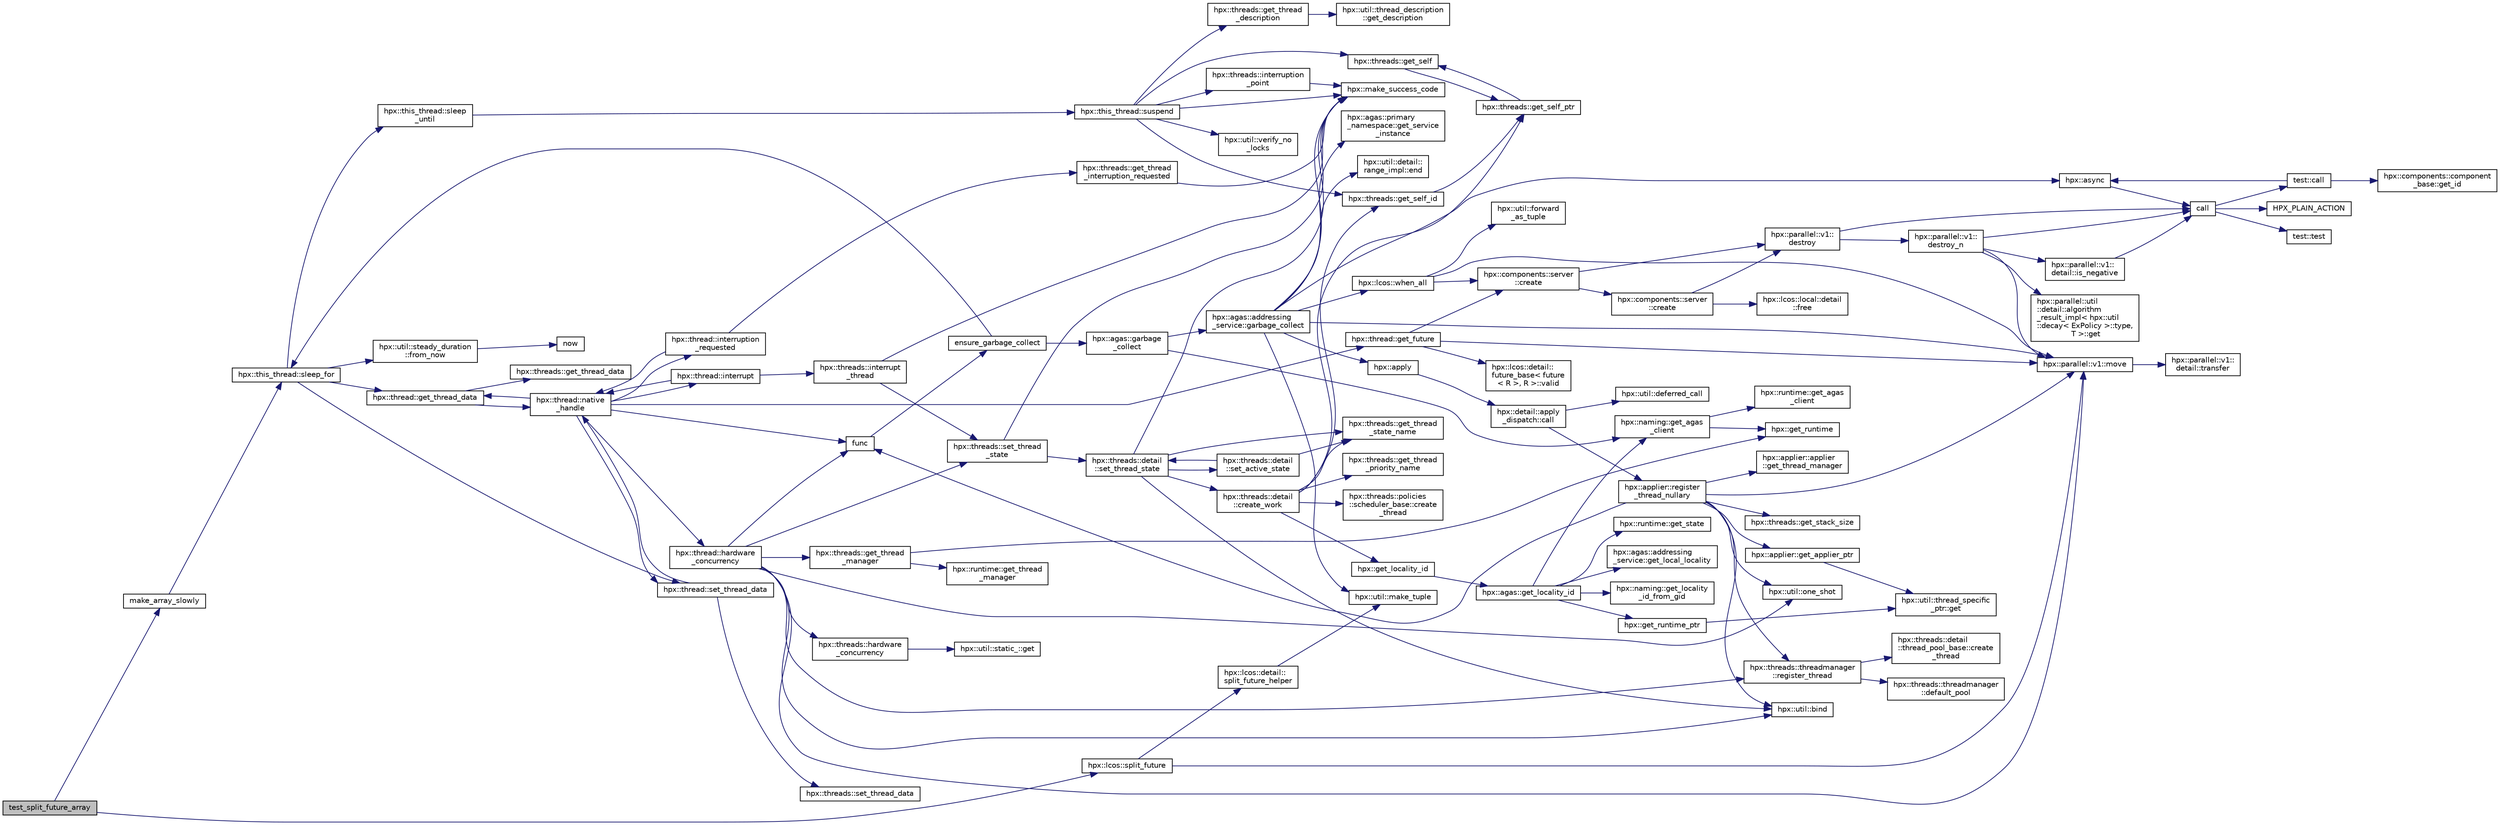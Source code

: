 digraph "test_split_future_array"
{
  edge [fontname="Helvetica",fontsize="10",labelfontname="Helvetica",labelfontsize="10"];
  node [fontname="Helvetica",fontsize="10",shape=record];
  rankdir="LR";
  Node1064 [label="test_split_future_array",height=0.2,width=0.4,color="black", fillcolor="grey75", style="filled", fontcolor="black"];
  Node1064 -> Node1065 [color="midnightblue",fontsize="10",style="solid",fontname="Helvetica"];
  Node1065 [label="make_array_slowly",height=0.2,width=0.4,color="black", fillcolor="white", style="filled",URL="$d2/d00/split__shared__future_8cpp.html#ae2b24798bf5cf57dad1627d510c9a5af"];
  Node1065 -> Node1066 [color="midnightblue",fontsize="10",style="solid",fontname="Helvetica"];
  Node1066 [label="hpx::this_thread::sleep_for",height=0.2,width=0.4,color="black", fillcolor="white", style="filled",URL="$d9/d52/namespacehpx_1_1this__thread.html#afc042a5a5fa52eef2d1d177a343435cf"];
  Node1066 -> Node1067 [color="midnightblue",fontsize="10",style="solid",fontname="Helvetica"];
  Node1067 [label="hpx::this_thread::sleep\l_until",height=0.2,width=0.4,color="black", fillcolor="white", style="filled",URL="$d9/d52/namespacehpx_1_1this__thread.html#ae12a853980115b23ff0ab8ca06622658"];
  Node1067 -> Node1068 [color="midnightblue",fontsize="10",style="solid",fontname="Helvetica"];
  Node1068 [label="hpx::this_thread::suspend",height=0.2,width=0.4,color="black", fillcolor="white", style="filled",URL="$d9/d52/namespacehpx_1_1this__thread.html#aca220026fb3014c0881d129fe31c0073"];
  Node1068 -> Node1069 [color="midnightblue",fontsize="10",style="solid",fontname="Helvetica"];
  Node1069 [label="hpx::threads::get_self",height=0.2,width=0.4,color="black", fillcolor="white", style="filled",URL="$d7/d28/namespacehpx_1_1threads.html#a07daf4d6d29233f20d66d41ab7b5b8e8"];
  Node1069 -> Node1070 [color="midnightblue",fontsize="10",style="solid",fontname="Helvetica"];
  Node1070 [label="hpx::threads::get_self_ptr",height=0.2,width=0.4,color="black", fillcolor="white", style="filled",URL="$d7/d28/namespacehpx_1_1threads.html#a22877ae347ad884cde3a51397dad6c53"];
  Node1070 -> Node1069 [color="midnightblue",fontsize="10",style="solid",fontname="Helvetica"];
  Node1068 -> Node1071 [color="midnightblue",fontsize="10",style="solid",fontname="Helvetica"];
  Node1071 [label="hpx::threads::get_self_id",height=0.2,width=0.4,color="black", fillcolor="white", style="filled",URL="$d7/d28/namespacehpx_1_1threads.html#afafe0f900b9fac3d4ed3c747625c1cfe"];
  Node1071 -> Node1070 [color="midnightblue",fontsize="10",style="solid",fontname="Helvetica"];
  Node1068 -> Node1072 [color="midnightblue",fontsize="10",style="solid",fontname="Helvetica"];
  Node1072 [label="hpx::threads::interruption\l_point",height=0.2,width=0.4,color="black", fillcolor="white", style="filled",URL="$d7/d28/namespacehpx_1_1threads.html#ada6ec56a12b050707311d8c628089059"];
  Node1072 -> Node1073 [color="midnightblue",fontsize="10",style="solid",fontname="Helvetica"];
  Node1073 [label="hpx::make_success_code",height=0.2,width=0.4,color="black", fillcolor="white", style="filled",URL="$d8/d83/namespacehpx.html#a0e8512a8f49e2a6c8185061181419d8f",tooltip="Returns error_code(hpx::success, \"success\", mode). "];
  Node1068 -> Node1074 [color="midnightblue",fontsize="10",style="solid",fontname="Helvetica"];
  Node1074 [label="hpx::util::verify_no\l_locks",height=0.2,width=0.4,color="black", fillcolor="white", style="filled",URL="$df/dad/namespacehpx_1_1util.html#ae0e1837ee6f09b79b26c2e788d2e9fc9"];
  Node1068 -> Node1075 [color="midnightblue",fontsize="10",style="solid",fontname="Helvetica"];
  Node1075 [label="hpx::threads::get_thread\l_description",height=0.2,width=0.4,color="black", fillcolor="white", style="filled",URL="$d7/d28/namespacehpx_1_1threads.html#a42fc18a7a680f4e8bc633a4b4c956701"];
  Node1075 -> Node1076 [color="midnightblue",fontsize="10",style="solid",fontname="Helvetica"];
  Node1076 [label="hpx::util::thread_description\l::get_description",height=0.2,width=0.4,color="black", fillcolor="white", style="filled",URL="$df/d9e/structhpx_1_1util_1_1thread__description.html#a8c834e14eca6eb228188022577f9f952"];
  Node1068 -> Node1073 [color="midnightblue",fontsize="10",style="solid",fontname="Helvetica"];
  Node1066 -> Node1077 [color="midnightblue",fontsize="10",style="solid",fontname="Helvetica"];
  Node1077 [label="hpx::util::steady_duration\l::from_now",height=0.2,width=0.4,color="black", fillcolor="white", style="filled",URL="$d9/d4f/classhpx_1_1util_1_1steady__duration.html#a0132206d767cd0f7395507b40111a153"];
  Node1077 -> Node1078 [color="midnightblue",fontsize="10",style="solid",fontname="Helvetica"];
  Node1078 [label="now",height=0.2,width=0.4,color="black", fillcolor="white", style="filled",URL="$de/db3/1d__stencil__1__omp_8cpp.html#a89e9667753dccfac455bd37a7a3a7b16"];
  Node1066 -> Node1079 [color="midnightblue",fontsize="10",style="solid",fontname="Helvetica"];
  Node1079 [label="hpx::thread::get_thread_data",height=0.2,width=0.4,color="black", fillcolor="white", style="filled",URL="$de/d9b/classhpx_1_1thread.html#a4535ef82cec3b953d2c941d20e3e3904"];
  Node1079 -> Node1080 [color="midnightblue",fontsize="10",style="solid",fontname="Helvetica"];
  Node1080 [label="hpx::threads::get_thread_data",height=0.2,width=0.4,color="black", fillcolor="white", style="filled",URL="$d7/d28/namespacehpx_1_1threads.html#a8737931ff6303807225f735b2b384ae4"];
  Node1079 -> Node1081 [color="midnightblue",fontsize="10",style="solid",fontname="Helvetica"];
  Node1081 [label="hpx::thread::native\l_handle",height=0.2,width=0.4,color="black", fillcolor="white", style="filled",URL="$de/d9b/classhpx_1_1thread.html#acf48190d264ab64c1c4ec99d0b421b5a"];
  Node1081 -> Node1082 [color="midnightblue",fontsize="10",style="solid",fontname="Helvetica"];
  Node1082 [label="hpx::thread::hardware\l_concurrency",height=0.2,width=0.4,color="black", fillcolor="white", style="filled",URL="$de/d9b/classhpx_1_1thread.html#a8e4fff210e02485ba493bc3a2a956c03"];
  Node1082 -> Node1083 [color="midnightblue",fontsize="10",style="solid",fontname="Helvetica"];
  Node1083 [label="hpx::threads::hardware\l_concurrency",height=0.2,width=0.4,color="black", fillcolor="white", style="filled",URL="$d7/d28/namespacehpx_1_1threads.html#aa8752a235478d2ad7b5ac467b63ab527"];
  Node1083 -> Node1084 [color="midnightblue",fontsize="10",style="solid",fontname="Helvetica"];
  Node1084 [label="hpx::util::static_::get",height=0.2,width=0.4,color="black", fillcolor="white", style="filled",URL="$d3/dbb/structhpx_1_1util_1_1static__.html#a2967c633948a3bf17a3b5405ef5a8318"];
  Node1082 -> Node1085 [color="midnightblue",fontsize="10",style="solid",fontname="Helvetica"];
  Node1085 [label="func",height=0.2,width=0.4,color="black", fillcolor="white", style="filled",URL="$d8/dfd/id__type__ref__counting__1032_8cpp.html#ab811b86ea5107ffb3351fcaa29d2c652"];
  Node1085 -> Node1086 [color="midnightblue",fontsize="10",style="solid",fontname="Helvetica"];
  Node1086 [label="ensure_garbage_collect",height=0.2,width=0.4,color="black", fillcolor="white", style="filled",URL="$d8/dfd/id__type__ref__counting__1032_8cpp.html#a5264b94bf7c262ac0e521fb290d476d5"];
  Node1086 -> Node1066 [color="midnightblue",fontsize="10",style="solid",fontname="Helvetica"];
  Node1086 -> Node1087 [color="midnightblue",fontsize="10",style="solid",fontname="Helvetica"];
  Node1087 [label="hpx::agas::garbage\l_collect",height=0.2,width=0.4,color="black", fillcolor="white", style="filled",URL="$dc/d54/namespacehpx_1_1agas.html#a951337adc4f9bd6df00a50737468e911"];
  Node1087 -> Node1088 [color="midnightblue",fontsize="10",style="solid",fontname="Helvetica"];
  Node1088 [label="hpx::naming::get_agas\l_client",height=0.2,width=0.4,color="black", fillcolor="white", style="filled",URL="$d4/dc9/namespacehpx_1_1naming.html#a0408fffd5d34b620712a801b0ae3b032"];
  Node1088 -> Node1089 [color="midnightblue",fontsize="10",style="solid",fontname="Helvetica"];
  Node1089 [label="hpx::get_runtime",height=0.2,width=0.4,color="black", fillcolor="white", style="filled",URL="$d8/d83/namespacehpx.html#aef902cc6c7dd3b9fbadf34d1e850a070"];
  Node1088 -> Node1090 [color="midnightblue",fontsize="10",style="solid",fontname="Helvetica"];
  Node1090 [label="hpx::runtime::get_agas\l_client",height=0.2,width=0.4,color="black", fillcolor="white", style="filled",URL="$d0/d7b/classhpx_1_1runtime.html#aeb5dddd30d6b9861669af8ad44d1a96a"];
  Node1087 -> Node1091 [color="midnightblue",fontsize="10",style="solid",fontname="Helvetica"];
  Node1091 [label="hpx::agas::addressing\l_service::garbage_collect",height=0.2,width=0.4,color="black", fillcolor="white", style="filled",URL="$db/d58/structhpx_1_1agas_1_1addressing__service.html#a87dcae0eacf6e62d5103ebf516d86f63"];
  Node1091 -> Node1073 [color="midnightblue",fontsize="10",style="solid",fontname="Helvetica"];
  Node1091 -> Node1092 [color="midnightblue",fontsize="10",style="solid",fontname="Helvetica"];
  Node1092 [label="hpx::agas::primary\l_namespace::get_service\l_instance",height=0.2,width=0.4,color="black", fillcolor="white", style="filled",URL="$d1/d43/structhpx_1_1agas_1_1primary__namespace.html#a7630ff0f30ff8c23b13b4672c5350e2e"];
  Node1091 -> Node1093 [color="midnightblue",fontsize="10",style="solid",fontname="Helvetica"];
  Node1093 [label="hpx::util::make_tuple",height=0.2,width=0.4,color="black", fillcolor="white", style="filled",URL="$df/dad/namespacehpx_1_1util.html#a06fa74211a987d208e013f400a9f5328"];
  Node1091 -> Node1094 [color="midnightblue",fontsize="10",style="solid",fontname="Helvetica"];
  Node1094 [label="hpx::util::detail::\lrange_impl::end",height=0.2,width=0.4,color="black", fillcolor="white", style="filled",URL="$d4/d4a/namespacehpx_1_1util_1_1detail_1_1range__impl.html#afb2ea48b0902f52ee4d8b764807b4316"];
  Node1091 -> Node1095 [color="midnightblue",fontsize="10",style="solid",fontname="Helvetica"];
  Node1095 [label="hpx::apply",height=0.2,width=0.4,color="black", fillcolor="white", style="filled",URL="$d8/d83/namespacehpx.html#aa87762f0db0731d385f3fdfdb25d59fc"];
  Node1095 -> Node1096 [color="midnightblue",fontsize="10",style="solid",fontname="Helvetica"];
  Node1096 [label="hpx::detail::apply\l_dispatch::call",height=0.2,width=0.4,color="black", fillcolor="white", style="filled",URL="$db/de8/structhpx_1_1detail_1_1apply__dispatch.html#a0755fab16d281e74bcff0f8045be9459"];
  Node1096 -> Node1097 [color="midnightblue",fontsize="10",style="solid",fontname="Helvetica"];
  Node1097 [label="hpx::applier::register\l_thread_nullary",height=0.2,width=0.4,color="black", fillcolor="white", style="filled",URL="$d8/dcb/namespacehpx_1_1applier.html#a401cd1145927e58d74d1eb52aaccd936"];
  Node1097 -> Node1098 [color="midnightblue",fontsize="10",style="solid",fontname="Helvetica"];
  Node1098 [label="hpx::applier::get_applier_ptr",height=0.2,width=0.4,color="black", fillcolor="white", style="filled",URL="$d8/dcb/namespacehpx_1_1applier.html#a617483cf2b77ad3a0aa428ade7b35299"];
  Node1098 -> Node1099 [color="midnightblue",fontsize="10",style="solid",fontname="Helvetica"];
  Node1099 [label="hpx::util::thread_specific\l_ptr::get",height=0.2,width=0.4,color="black", fillcolor="white", style="filled",URL="$d4/d4c/structhpx_1_1util_1_1thread__specific__ptr.html#a3b27d8520710478aa41d1f74206bdba9"];
  Node1097 -> Node1085 [color="midnightblue",fontsize="10",style="solid",fontname="Helvetica"];
  Node1097 -> Node1100 [color="midnightblue",fontsize="10",style="solid",fontname="Helvetica"];
  Node1100 [label="hpx::util::bind",height=0.2,width=0.4,color="black", fillcolor="white", style="filled",URL="$df/dad/namespacehpx_1_1util.html#ad844caedf82a0173d6909d910c3e48c6"];
  Node1097 -> Node1101 [color="midnightblue",fontsize="10",style="solid",fontname="Helvetica"];
  Node1101 [label="hpx::util::one_shot",height=0.2,width=0.4,color="black", fillcolor="white", style="filled",URL="$df/dad/namespacehpx_1_1util.html#a273e61be42a72415291e0ec0a4f28c7a"];
  Node1097 -> Node1102 [color="midnightblue",fontsize="10",style="solid",fontname="Helvetica"];
  Node1102 [label="hpx::parallel::v1::move",height=0.2,width=0.4,color="black", fillcolor="white", style="filled",URL="$db/db9/namespacehpx_1_1parallel_1_1v1.html#aa7c4ede081ce786c9d1eb1adff495cfc"];
  Node1102 -> Node1103 [color="midnightblue",fontsize="10",style="solid",fontname="Helvetica"];
  Node1103 [label="hpx::parallel::v1::\ldetail::transfer",height=0.2,width=0.4,color="black", fillcolor="white", style="filled",URL="$d2/ddd/namespacehpx_1_1parallel_1_1v1_1_1detail.html#ab1b56a05e1885ca7cc7ffa1804dd2f3c"];
  Node1097 -> Node1104 [color="midnightblue",fontsize="10",style="solid",fontname="Helvetica"];
  Node1104 [label="hpx::threads::get_stack_size",height=0.2,width=0.4,color="black", fillcolor="white", style="filled",URL="$d7/d28/namespacehpx_1_1threads.html#af597241b3c2785150be206737ca04aa6",tooltip="The get_stack_size function is part of the thread related API. It. "];
  Node1097 -> Node1105 [color="midnightblue",fontsize="10",style="solid",fontname="Helvetica"];
  Node1105 [label="hpx::applier::applier\l::get_thread_manager",height=0.2,width=0.4,color="black", fillcolor="white", style="filled",URL="$da/dcb/classhpx_1_1applier_1_1applier.html#acc36d583973701e573be39da97bba866",tooltip="Access the thread-manager instance associated with this applier. "];
  Node1097 -> Node1106 [color="midnightblue",fontsize="10",style="solid",fontname="Helvetica"];
  Node1106 [label="hpx::threads::threadmanager\l::register_thread",height=0.2,width=0.4,color="black", fillcolor="white", style="filled",URL="$d5/daa/classhpx_1_1threads_1_1threadmanager.html#a7f79c7578e08a60ca45eb276ce8133d8"];
  Node1106 -> Node1107 [color="midnightblue",fontsize="10",style="solid",fontname="Helvetica"];
  Node1107 [label="hpx::threads::threadmanager\l::default_pool",height=0.2,width=0.4,color="black", fillcolor="white", style="filled",URL="$d5/daa/classhpx_1_1threads_1_1threadmanager.html#a851f067d03b5dd1c5e6a9a6a841e05df"];
  Node1106 -> Node1108 [color="midnightblue",fontsize="10",style="solid",fontname="Helvetica"];
  Node1108 [label="hpx::threads::detail\l::thread_pool_base::create\l_thread",height=0.2,width=0.4,color="black", fillcolor="white", style="filled",URL="$de/dae/classhpx_1_1threads_1_1detail_1_1thread__pool__base.html#ad35d3779eef6f4528e62a26d71b34b34"];
  Node1096 -> Node1109 [color="midnightblue",fontsize="10",style="solid",fontname="Helvetica"];
  Node1109 [label="hpx::util::deferred_call",height=0.2,width=0.4,color="black", fillcolor="white", style="filled",URL="$df/dad/namespacehpx_1_1util.html#acdded623c658a7a3436f7e76bc9d881c"];
  Node1091 -> Node1102 [color="midnightblue",fontsize="10",style="solid",fontname="Helvetica"];
  Node1091 -> Node1110 [color="midnightblue",fontsize="10",style="solid",fontname="Helvetica"];
  Node1110 [label="hpx::async",height=0.2,width=0.4,color="black", fillcolor="white", style="filled",URL="$d8/d83/namespacehpx.html#acb7d8e37b73b823956ce144f9a57eaa4"];
  Node1110 -> Node1111 [color="midnightblue",fontsize="10",style="solid",fontname="Helvetica"];
  Node1111 [label="call",height=0.2,width=0.4,color="black", fillcolor="white", style="filled",URL="$d2/d67/promise__1620_8cpp.html#a58357f0b82bc761e1d0b9091ed563a70"];
  Node1111 -> Node1112 [color="midnightblue",fontsize="10",style="solid",fontname="Helvetica"];
  Node1112 [label="test::test",height=0.2,width=0.4,color="black", fillcolor="white", style="filled",URL="$d8/d89/structtest.html#ab42d5ece712d716b04cb3f686f297a26"];
  Node1111 -> Node1113 [color="midnightblue",fontsize="10",style="solid",fontname="Helvetica"];
  Node1113 [label="HPX_PLAIN_ACTION",height=0.2,width=0.4,color="black", fillcolor="white", style="filled",URL="$d2/d67/promise__1620_8cpp.html#ab96aab827a4b1fcaf66cfe0ba83fef23"];
  Node1111 -> Node1114 [color="midnightblue",fontsize="10",style="solid",fontname="Helvetica"];
  Node1114 [label="test::call",height=0.2,width=0.4,color="black", fillcolor="white", style="filled",URL="$d8/d89/structtest.html#aeb29e7ed6518b9426ccf1344c52620ae"];
  Node1114 -> Node1110 [color="midnightblue",fontsize="10",style="solid",fontname="Helvetica"];
  Node1114 -> Node1115 [color="midnightblue",fontsize="10",style="solid",fontname="Helvetica"];
  Node1115 [label="hpx::components::component\l_base::get_id",height=0.2,width=0.4,color="black", fillcolor="white", style="filled",URL="$d2/de6/classhpx_1_1components_1_1component__base.html#a4c8fd93514039bdf01c48d66d82b19cd"];
  Node1091 -> Node1116 [color="midnightblue",fontsize="10",style="solid",fontname="Helvetica"];
  Node1116 [label="hpx::lcos::when_all",height=0.2,width=0.4,color="black", fillcolor="white", style="filled",URL="$d2/dc9/namespacehpx_1_1lcos.html#a1a6fb024d8690923fb185d5aee204d54"];
  Node1116 -> Node1117 [color="midnightblue",fontsize="10",style="solid",fontname="Helvetica"];
  Node1117 [label="hpx::util::forward\l_as_tuple",height=0.2,width=0.4,color="black", fillcolor="white", style="filled",URL="$df/dad/namespacehpx_1_1util.html#ab7c31e3f24c3302a4f67b6735a6fa597"];
  Node1116 -> Node1102 [color="midnightblue",fontsize="10",style="solid",fontname="Helvetica"];
  Node1116 -> Node1118 [color="midnightblue",fontsize="10",style="solid",fontname="Helvetica"];
  Node1118 [label="hpx::components::server\l::create",height=0.2,width=0.4,color="black", fillcolor="white", style="filled",URL="$d2/da2/namespacehpx_1_1components_1_1server.html#ac776c89f3d68ceb910e8cee9fa937ab4",tooltip="Create arrays of components using their default constructor. "];
  Node1118 -> Node1119 [color="midnightblue",fontsize="10",style="solid",fontname="Helvetica"];
  Node1119 [label="hpx::components::server\l::create",height=0.2,width=0.4,color="black", fillcolor="white", style="filled",URL="$d2/da2/namespacehpx_1_1components_1_1server.html#a77d26de181c97b444565e230577981bd"];
  Node1119 -> Node1120 [color="midnightblue",fontsize="10",style="solid",fontname="Helvetica"];
  Node1120 [label="hpx::lcos::local::detail\l::free",height=0.2,width=0.4,color="black", fillcolor="white", style="filled",URL="$d4/dcb/namespacehpx_1_1lcos_1_1local_1_1detail.html#a55a940f019734e9bb045dc123cd80e48"];
  Node1119 -> Node1121 [color="midnightblue",fontsize="10",style="solid",fontname="Helvetica"];
  Node1121 [label="hpx::parallel::v1::\ldestroy",height=0.2,width=0.4,color="black", fillcolor="white", style="filled",URL="$db/db9/namespacehpx_1_1parallel_1_1v1.html#acf303558375048e8a7cc9a2c2e09477f"];
  Node1121 -> Node1111 [color="midnightblue",fontsize="10",style="solid",fontname="Helvetica"];
  Node1121 -> Node1122 [color="midnightblue",fontsize="10",style="solid",fontname="Helvetica"];
  Node1122 [label="hpx::parallel::v1::\ldestroy_n",height=0.2,width=0.4,color="black", fillcolor="white", style="filled",URL="$db/db9/namespacehpx_1_1parallel_1_1v1.html#a71d0691132a300690163f5636bcd5bd3"];
  Node1122 -> Node1123 [color="midnightblue",fontsize="10",style="solid",fontname="Helvetica"];
  Node1123 [label="hpx::parallel::v1::\ldetail::is_negative",height=0.2,width=0.4,color="black", fillcolor="white", style="filled",URL="$d2/ddd/namespacehpx_1_1parallel_1_1v1_1_1detail.html#adf2e40fc4b20ad0fd442ee3118a4d527"];
  Node1123 -> Node1111 [color="midnightblue",fontsize="10",style="solid",fontname="Helvetica"];
  Node1122 -> Node1124 [color="midnightblue",fontsize="10",style="solid",fontname="Helvetica"];
  Node1124 [label="hpx::parallel::util\l::detail::algorithm\l_result_impl\< hpx::util\l::decay\< ExPolicy \>::type,\l T \>::get",height=0.2,width=0.4,color="black", fillcolor="white", style="filled",URL="$d2/d42/structhpx_1_1parallel_1_1util_1_1detail_1_1algorithm__result__impl.html#ab5b051e8ec74eff5e0e62fd63f5d377e"];
  Node1122 -> Node1102 [color="midnightblue",fontsize="10",style="solid",fontname="Helvetica"];
  Node1122 -> Node1111 [color="midnightblue",fontsize="10",style="solid",fontname="Helvetica"];
  Node1118 -> Node1121 [color="midnightblue",fontsize="10",style="solid",fontname="Helvetica"];
  Node1082 -> Node1100 [color="midnightblue",fontsize="10",style="solid",fontname="Helvetica"];
  Node1082 -> Node1101 [color="midnightblue",fontsize="10",style="solid",fontname="Helvetica"];
  Node1082 -> Node1102 [color="midnightblue",fontsize="10",style="solid",fontname="Helvetica"];
  Node1082 -> Node1125 [color="midnightblue",fontsize="10",style="solid",fontname="Helvetica"];
  Node1125 [label="hpx::threads::get_thread\l_manager",height=0.2,width=0.4,color="black", fillcolor="white", style="filled",URL="$d7/d28/namespacehpx_1_1threads.html#a076973c3a53beadde7d967e22c4f6cce"];
  Node1125 -> Node1089 [color="midnightblue",fontsize="10",style="solid",fontname="Helvetica"];
  Node1125 -> Node1126 [color="midnightblue",fontsize="10",style="solid",fontname="Helvetica"];
  Node1126 [label="hpx::runtime::get_thread\l_manager",height=0.2,width=0.4,color="black", fillcolor="white", style="filled",URL="$d0/d7b/classhpx_1_1runtime.html#a865b12d57fcd44a8d3dda3e35414f563"];
  Node1082 -> Node1106 [color="midnightblue",fontsize="10",style="solid",fontname="Helvetica"];
  Node1082 -> Node1127 [color="midnightblue",fontsize="10",style="solid",fontname="Helvetica"];
  Node1127 [label="hpx::threads::set_thread\l_state",height=0.2,width=0.4,color="black", fillcolor="white", style="filled",URL="$d7/d28/namespacehpx_1_1threads.html#ac0690ad16ad778bcc79dcd727cc33025",tooltip="Set the thread state of the thread referenced by the thread_id id. "];
  Node1127 -> Node1073 [color="midnightblue",fontsize="10",style="solid",fontname="Helvetica"];
  Node1127 -> Node1128 [color="midnightblue",fontsize="10",style="solid",fontname="Helvetica"];
  Node1128 [label="hpx::threads::detail\l::set_thread_state",height=0.2,width=0.4,color="black", fillcolor="white", style="filled",URL="$d2/dd1/namespacehpx_1_1threads_1_1detail.html#af85ddc854c4a149bf1738eb1b111b9ab"];
  Node1128 -> Node1129 [color="midnightblue",fontsize="10",style="solid",fontname="Helvetica"];
  Node1129 [label="hpx::threads::get_thread\l_state_name",height=0.2,width=0.4,color="black", fillcolor="white", style="filled",URL="$d7/d28/namespacehpx_1_1threads.html#a26f91ea8d2195f165c033241c5cd11db"];
  Node1128 -> Node1073 [color="midnightblue",fontsize="10",style="solid",fontname="Helvetica"];
  Node1128 -> Node1100 [color="midnightblue",fontsize="10",style="solid",fontname="Helvetica"];
  Node1128 -> Node1130 [color="midnightblue",fontsize="10",style="solid",fontname="Helvetica"];
  Node1130 [label="hpx::threads::detail\l::set_active_state",height=0.2,width=0.4,color="black", fillcolor="white", style="filled",URL="$d2/dd1/namespacehpx_1_1threads_1_1detail.html#a45884a5bf04ad66a4f259231a3947e76"];
  Node1130 -> Node1129 [color="midnightblue",fontsize="10",style="solid",fontname="Helvetica"];
  Node1130 -> Node1128 [color="midnightblue",fontsize="10",style="solid",fontname="Helvetica"];
  Node1128 -> Node1131 [color="midnightblue",fontsize="10",style="solid",fontname="Helvetica"];
  Node1131 [label="hpx::threads::detail\l::create_work",height=0.2,width=0.4,color="black", fillcolor="white", style="filled",URL="$d2/dd1/namespacehpx_1_1threads_1_1detail.html#ae22384a3c1b1a1940032fad068fb54b1"];
  Node1131 -> Node1129 [color="midnightblue",fontsize="10",style="solid",fontname="Helvetica"];
  Node1131 -> Node1132 [color="midnightblue",fontsize="10",style="solid",fontname="Helvetica"];
  Node1132 [label="hpx::threads::get_thread\l_priority_name",height=0.2,width=0.4,color="black", fillcolor="white", style="filled",URL="$d7/d28/namespacehpx_1_1threads.html#a9c6b2fec0c1cf5b06ff83ce756ca6d42"];
  Node1131 -> Node1070 [color="midnightblue",fontsize="10",style="solid",fontname="Helvetica"];
  Node1131 -> Node1071 [color="midnightblue",fontsize="10",style="solid",fontname="Helvetica"];
  Node1131 -> Node1133 [color="midnightblue",fontsize="10",style="solid",fontname="Helvetica"];
  Node1133 [label="hpx::get_locality_id",height=0.2,width=0.4,color="black", fillcolor="white", style="filled",URL="$d8/d83/namespacehpx.html#a158d7c54a657bb364c1704033010697b",tooltip="Return the number of the locality this function is being called from. "];
  Node1133 -> Node1134 [color="midnightblue",fontsize="10",style="solid",fontname="Helvetica"];
  Node1134 [label="hpx::agas::get_locality_id",height=0.2,width=0.4,color="black", fillcolor="white", style="filled",URL="$dc/d54/namespacehpx_1_1agas.html#a491cc2ddecdf0f1a9129900caa6a4d3e"];
  Node1134 -> Node1135 [color="midnightblue",fontsize="10",style="solid",fontname="Helvetica"];
  Node1135 [label="hpx::get_runtime_ptr",height=0.2,width=0.4,color="black", fillcolor="white", style="filled",URL="$d8/d83/namespacehpx.html#af29daf2bb3e01b4d6495a1742b6cce64"];
  Node1135 -> Node1099 [color="midnightblue",fontsize="10",style="solid",fontname="Helvetica"];
  Node1134 -> Node1136 [color="midnightblue",fontsize="10",style="solid",fontname="Helvetica"];
  Node1136 [label="hpx::runtime::get_state",height=0.2,width=0.4,color="black", fillcolor="white", style="filled",URL="$d0/d7b/classhpx_1_1runtime.html#ab405f80e060dac95d624520f38b0524c"];
  Node1134 -> Node1088 [color="midnightblue",fontsize="10",style="solid",fontname="Helvetica"];
  Node1134 -> Node1137 [color="midnightblue",fontsize="10",style="solid",fontname="Helvetica"];
  Node1137 [label="hpx::agas::addressing\l_service::get_local_locality",height=0.2,width=0.4,color="black", fillcolor="white", style="filled",URL="$db/d58/structhpx_1_1agas_1_1addressing__service.html#ab52c19a37c2a7a006c6c15f90ad0539c"];
  Node1134 -> Node1138 [color="midnightblue",fontsize="10",style="solid",fontname="Helvetica"];
  Node1138 [label="hpx::naming::get_locality\l_id_from_gid",height=0.2,width=0.4,color="black", fillcolor="white", style="filled",URL="$d4/dc9/namespacehpx_1_1naming.html#a7fd43037784560bd04fda9b49e33529f"];
  Node1131 -> Node1139 [color="midnightblue",fontsize="10",style="solid",fontname="Helvetica"];
  Node1139 [label="hpx::threads::policies\l::scheduler_base::create\l_thread",height=0.2,width=0.4,color="black", fillcolor="white", style="filled",URL="$dd/d7e/structhpx_1_1threads_1_1policies_1_1scheduler__base.html#ad3b05cd7f363cc8e8410ce368c3794e0"];
  Node1081 -> Node1140 [color="midnightblue",fontsize="10",style="solid",fontname="Helvetica"];
  Node1140 [label="hpx::thread::interrupt",height=0.2,width=0.4,color="black", fillcolor="white", style="filled",URL="$de/d9b/classhpx_1_1thread.html#ac34d0d033aa743c476a79dbc2e1a8a39"];
  Node1140 -> Node1141 [color="midnightblue",fontsize="10",style="solid",fontname="Helvetica"];
  Node1141 [label="hpx::threads::interrupt\l_thread",height=0.2,width=0.4,color="black", fillcolor="white", style="filled",URL="$d7/d28/namespacehpx_1_1threads.html#a6bdda1a2aab61b9b13d274b5155d7e73"];
  Node1141 -> Node1073 [color="midnightblue",fontsize="10",style="solid",fontname="Helvetica"];
  Node1141 -> Node1127 [color="midnightblue",fontsize="10",style="solid",fontname="Helvetica"];
  Node1140 -> Node1081 [color="midnightblue",fontsize="10",style="solid",fontname="Helvetica"];
  Node1081 -> Node1142 [color="midnightblue",fontsize="10",style="solid",fontname="Helvetica"];
  Node1142 [label="hpx::thread::interruption\l_requested",height=0.2,width=0.4,color="black", fillcolor="white", style="filled",URL="$de/d9b/classhpx_1_1thread.html#a33276bb4c20bbb0b1978944e18ef71b8"];
  Node1142 -> Node1143 [color="midnightblue",fontsize="10",style="solid",fontname="Helvetica"];
  Node1143 [label="hpx::threads::get_thread\l_interruption_requested",height=0.2,width=0.4,color="black", fillcolor="white", style="filled",URL="$d7/d28/namespacehpx_1_1threads.html#ae64a7fdb8b5c8bac7be0c8282672a03b"];
  Node1143 -> Node1073 [color="midnightblue",fontsize="10",style="solid",fontname="Helvetica"];
  Node1142 -> Node1081 [color="midnightblue",fontsize="10",style="solid",fontname="Helvetica"];
  Node1081 -> Node1144 [color="midnightblue",fontsize="10",style="solid",fontname="Helvetica"];
  Node1144 [label="hpx::thread::get_future",height=0.2,width=0.4,color="black", fillcolor="white", style="filled",URL="$de/d9b/classhpx_1_1thread.html#a87fdb0d8da826366fc190ed224900a64"];
  Node1144 -> Node1145 [color="midnightblue",fontsize="10",style="solid",fontname="Helvetica"];
  Node1145 [label="hpx::lcos::detail::\lfuture_base\< future\l\< R \>, R \>::valid",height=0.2,width=0.4,color="black", fillcolor="white", style="filled",URL="$d5/dd7/classhpx_1_1lcos_1_1detail_1_1future__base.html#aaf7beb7374815614363033bd96573e75"];
  Node1144 -> Node1118 [color="midnightblue",fontsize="10",style="solid",fontname="Helvetica"];
  Node1144 -> Node1102 [color="midnightblue",fontsize="10",style="solid",fontname="Helvetica"];
  Node1081 -> Node1079 [color="midnightblue",fontsize="10",style="solid",fontname="Helvetica"];
  Node1081 -> Node1146 [color="midnightblue",fontsize="10",style="solid",fontname="Helvetica"];
  Node1146 [label="hpx::thread::set_thread_data",height=0.2,width=0.4,color="black", fillcolor="white", style="filled",URL="$de/d9b/classhpx_1_1thread.html#a7317a3cf5251f3b33c990449570d4cea"];
  Node1146 -> Node1147 [color="midnightblue",fontsize="10",style="solid",fontname="Helvetica"];
  Node1147 [label="hpx::threads::set_thread_data",height=0.2,width=0.4,color="black", fillcolor="white", style="filled",URL="$d7/d28/namespacehpx_1_1threads.html#a00a625acc149fce3ae38e4340454acf7"];
  Node1146 -> Node1081 [color="midnightblue",fontsize="10",style="solid",fontname="Helvetica"];
  Node1081 -> Node1085 [color="midnightblue",fontsize="10",style="solid",fontname="Helvetica"];
  Node1066 -> Node1146 [color="midnightblue",fontsize="10",style="solid",fontname="Helvetica"];
  Node1064 -> Node1148 [color="midnightblue",fontsize="10",style="solid",fontname="Helvetica"];
  Node1148 [label="hpx::lcos::split_future",height=0.2,width=0.4,color="black", fillcolor="white", style="filled",URL="$d2/dc9/namespacehpx_1_1lcos.html#a90f5d1dd213b6d418ec505f71bdb947b"];
  Node1148 -> Node1149 [color="midnightblue",fontsize="10",style="solid",fontname="Helvetica"];
  Node1149 [label="hpx::lcos::detail::\lsplit_future_helper",height=0.2,width=0.4,color="black", fillcolor="white", style="filled",URL="$d4/d6c/namespacehpx_1_1lcos_1_1detail.html#a141dcf770f8044b036eaf020c90e5013"];
  Node1149 -> Node1093 [color="midnightblue",fontsize="10",style="solid",fontname="Helvetica"];
  Node1148 -> Node1102 [color="midnightblue",fontsize="10",style="solid",fontname="Helvetica"];
}
